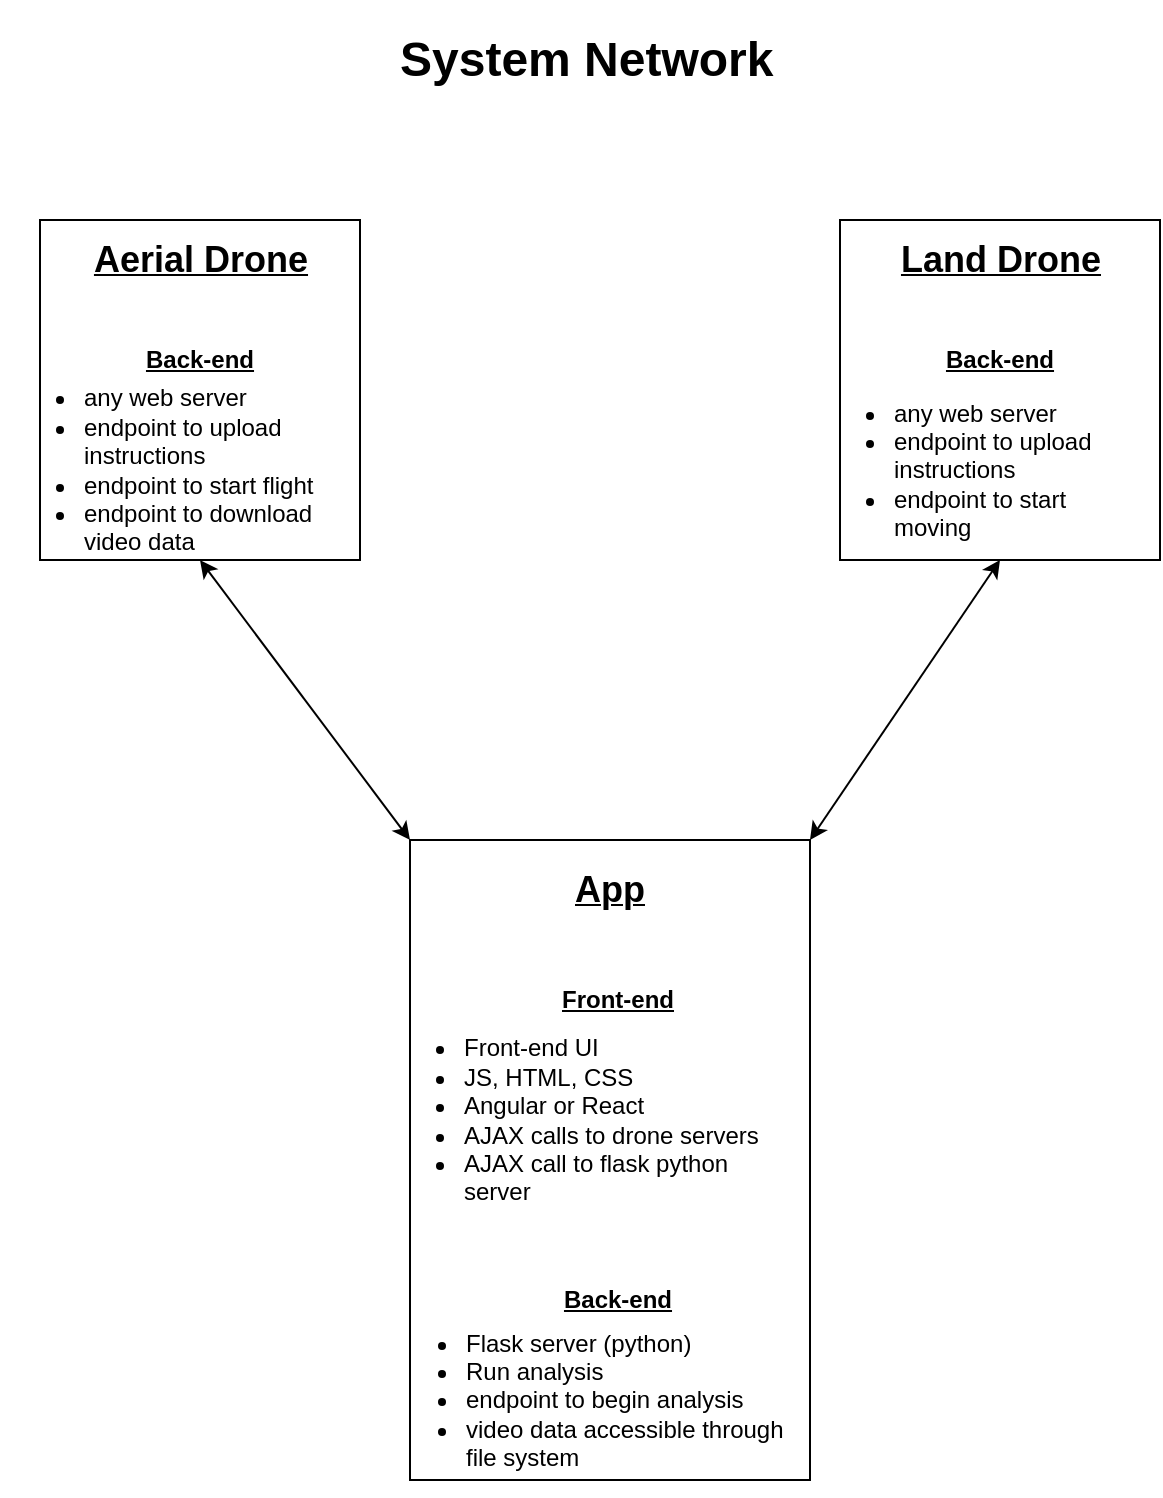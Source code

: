 <mxfile version="13.7.6" type="device"><diagram id="I4FrWrAb6YwJxxqKDDSG" name="Page-1"><mxGraphModel dx="1662" dy="762" grid="1" gridSize="10" guides="1" tooltips="1" connect="1" arrows="1" fold="1" page="1" pageScale="1" pageWidth="850" pageHeight="1100" math="0" shadow="0"><root><mxCell id="0"/><mxCell id="1" parent="0"/><mxCell id="CUi3B4ks9a0NHzLT991K-19" value="" style="rounded=0;whiteSpace=wrap;html=1;" vertex="1" parent="1"><mxGeometry x="325" y="440" width="200" height="320" as="geometry"/></mxCell><mxCell id="CUi3B4ks9a0NHzLT991K-7" value="&lt;u&gt;&lt;b&gt;&lt;font style=&quot;font-size: 18px&quot;&gt;App&lt;/font&gt;&lt;/b&gt;&lt;/u&gt;" style="text;html=1;strokeColor=none;fillColor=none;align=center;verticalAlign=middle;whiteSpace=wrap;rounded=0;" vertex="1" parent="1"><mxGeometry x="405" y="450" width="40" height="30" as="geometry"/></mxCell><mxCell id="CUi3B4ks9a0NHzLT991K-18" value="&lt;ul&gt;&lt;li&gt;Front-end UI&lt;/li&gt;&lt;li&gt;JS, HTML, CSS&lt;/li&gt;&lt;li&gt;Angular or React&lt;/li&gt;&lt;li&gt;AJAX calls to drone servers&lt;/li&gt;&lt;li&gt;AJAX call to flask python server&lt;/li&gt;&lt;/ul&gt;" style="text;html=1;strokeColor=none;fillColor=none;align=left;verticalAlign=middle;whiteSpace=wrap;rounded=0;" vertex="1" parent="1"><mxGeometry x="310" y="510" width="210" height="140" as="geometry"/></mxCell><mxCell id="CUi3B4ks9a0NHzLT991K-22" value="&lt;ul&gt;&lt;li&gt;Flask server (python)&lt;/li&gt;&lt;li&gt;Run analysis&lt;/li&gt;&lt;li&gt;endpoint to begin analysis&lt;/li&gt;&lt;li&gt;video data accessible through file system&lt;/li&gt;&lt;/ul&gt;" style="text;html=1;strokeColor=none;fillColor=none;align=left;verticalAlign=middle;whiteSpace=wrap;rounded=0;" vertex="1" parent="1"><mxGeometry x="310.5" y="680" width="209.5" height="80" as="geometry"/></mxCell><mxCell id="CUi3B4ks9a0NHzLT991K-24" value="&lt;b&gt;&lt;u&gt;Front-end&lt;/u&gt;&lt;/b&gt;" style="text;html=1;strokeColor=none;fillColor=none;align=center;verticalAlign=middle;whiteSpace=wrap;rounded=0;" vertex="1" parent="1"><mxGeometry x="398" y="510" width="62" height="20" as="geometry"/></mxCell><mxCell id="CUi3B4ks9a0NHzLT991K-25" value="&lt;b&gt;&lt;u&gt;Back-end&lt;/u&gt;&lt;/b&gt;" style="text;html=1;strokeColor=none;fillColor=none;align=center;verticalAlign=middle;whiteSpace=wrap;rounded=0;" vertex="1" parent="1"><mxGeometry x="398" y="660" width="62" height="20" as="geometry"/></mxCell><mxCell id="CUi3B4ks9a0NHzLT991K-26" value="" style="rounded=0;whiteSpace=wrap;html=1;" vertex="1" parent="1"><mxGeometry x="140" y="130" width="160" height="170" as="geometry"/></mxCell><mxCell id="CUi3B4ks9a0NHzLT991K-27" value="" style="rounded=0;whiteSpace=wrap;html=1;" vertex="1" parent="1"><mxGeometry x="540" y="130" width="160" height="170" as="geometry"/></mxCell><mxCell id="CUi3B4ks9a0NHzLT991K-28" value="&lt;font style=&quot;font-size: 18px&quot;&gt;&lt;b&gt;&lt;u&gt;Aerial Drone&lt;/u&gt;&lt;/b&gt;&lt;/font&gt;" style="text;html=1;strokeColor=none;fillColor=none;align=center;verticalAlign=middle;whiteSpace=wrap;rounded=0;" vertex="1" parent="1"><mxGeometry x="162.5" y="140" width="115" height="20" as="geometry"/></mxCell><mxCell id="CUi3B4ks9a0NHzLT991K-29" value="&lt;u&gt;&lt;b&gt;&lt;font style=&quot;font-size: 18px&quot;&gt;Land Drone&lt;/font&gt;&lt;/b&gt;&lt;/u&gt;" style="text;html=1;strokeColor=none;fillColor=none;align=center;verticalAlign=middle;whiteSpace=wrap;rounded=0;" vertex="1" parent="1"><mxGeometry x="567.5" y="140" width="105" height="20" as="geometry"/></mxCell><mxCell id="CUi3B4ks9a0NHzLT991K-30" value="&lt;ul&gt;&lt;li&gt;any web server&lt;/li&gt;&lt;li&gt;endpoint to upload instructions&lt;/li&gt;&lt;li&gt;endpoint to start flight&lt;/li&gt;&lt;li&gt;endpoint to download video data&lt;/li&gt;&lt;/ul&gt;" style="text;html=1;strokeColor=none;fillColor=none;align=left;verticalAlign=middle;whiteSpace=wrap;rounded=0;" vertex="1" parent="1"><mxGeometry x="120" y="220" width="170" height="70" as="geometry"/></mxCell><mxCell id="CUi3B4ks9a0NHzLT991K-31" value="&lt;ul&gt;&lt;li&gt;any web server&lt;/li&gt;&lt;li&gt;endpoint to upload instructions&lt;/li&gt;&lt;li&gt;endpoint to start moving&lt;/li&gt;&lt;/ul&gt;" style="text;html=1;strokeColor=none;fillColor=none;align=left;verticalAlign=middle;whiteSpace=wrap;rounded=0;" vertex="1" parent="1"><mxGeometry x="525" y="220" width="165" height="70" as="geometry"/></mxCell><mxCell id="CUi3B4ks9a0NHzLT991K-32" value="&lt;b&gt;&lt;u&gt;Back-end&lt;/u&gt;&lt;/b&gt;" style="text;html=1;strokeColor=none;fillColor=none;align=center;verticalAlign=middle;whiteSpace=wrap;rounded=0;" vertex="1" parent="1"><mxGeometry x="190" y="190" width="60" height="20" as="geometry"/></mxCell><mxCell id="CUi3B4ks9a0NHzLT991K-33" value="&lt;b&gt;&lt;u&gt;Back-end&lt;/u&gt;&lt;/b&gt;" style="text;html=1;strokeColor=none;fillColor=none;align=center;verticalAlign=middle;whiteSpace=wrap;rounded=0;" vertex="1" parent="1"><mxGeometry x="590" y="190" width="60" height="20" as="geometry"/></mxCell><mxCell id="CUi3B4ks9a0NHzLT991K-34" value="" style="endArrow=classic;startArrow=classic;html=1;exitX=0;exitY=0;exitDx=0;exitDy=0;entryX=0.5;entryY=1;entryDx=0;entryDy=0;" edge="1" parent="1" source="CUi3B4ks9a0NHzLT991K-19" target="CUi3B4ks9a0NHzLT991K-26"><mxGeometry width="50" height="50" relative="1" as="geometry"><mxPoint x="400" y="480" as="sourcePoint"/><mxPoint x="450" y="430" as="targetPoint"/></mxGeometry></mxCell><mxCell id="CUi3B4ks9a0NHzLT991K-35" value="" style="endArrow=classic;startArrow=classic;html=1;exitX=1;exitY=0;exitDx=0;exitDy=0;entryX=0.5;entryY=1;entryDx=0;entryDy=0;" edge="1" parent="1" source="CUi3B4ks9a0NHzLT991K-19" target="CUi3B4ks9a0NHzLT991K-27"><mxGeometry width="50" height="50" relative="1" as="geometry"><mxPoint x="400" y="480" as="sourcePoint"/><mxPoint x="450" y="430" as="targetPoint"/></mxGeometry></mxCell><mxCell id="CUi3B4ks9a0NHzLT991K-37" value="&lt;h1&gt;System Network&lt;/h1&gt;" style="text;html=1;strokeColor=none;fillColor=none;spacing=5;spacingTop=-20;whiteSpace=wrap;overflow=hidden;rounded=0;" vertex="1" parent="1"><mxGeometry x="315.25" y="30" width="200" height="40" as="geometry"/></mxCell></root></mxGraphModel></diagram></mxfile>